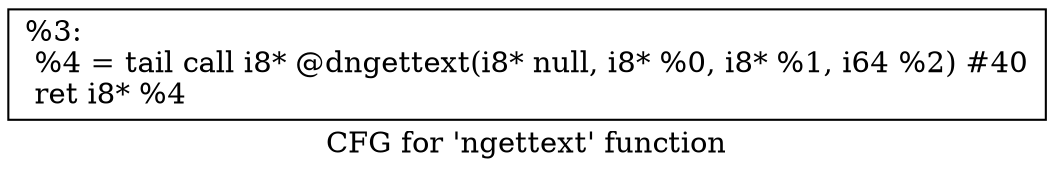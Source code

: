 digraph "CFG for 'ngettext' function" {
	label="CFG for 'ngettext' function";

	Node0x1b4b450 [shape=record,label="{%3:\l  %4 = tail call i8* @dngettext(i8* null, i8* %0, i8* %1, i64 %2) #40\l  ret i8* %4\l}"];
}
